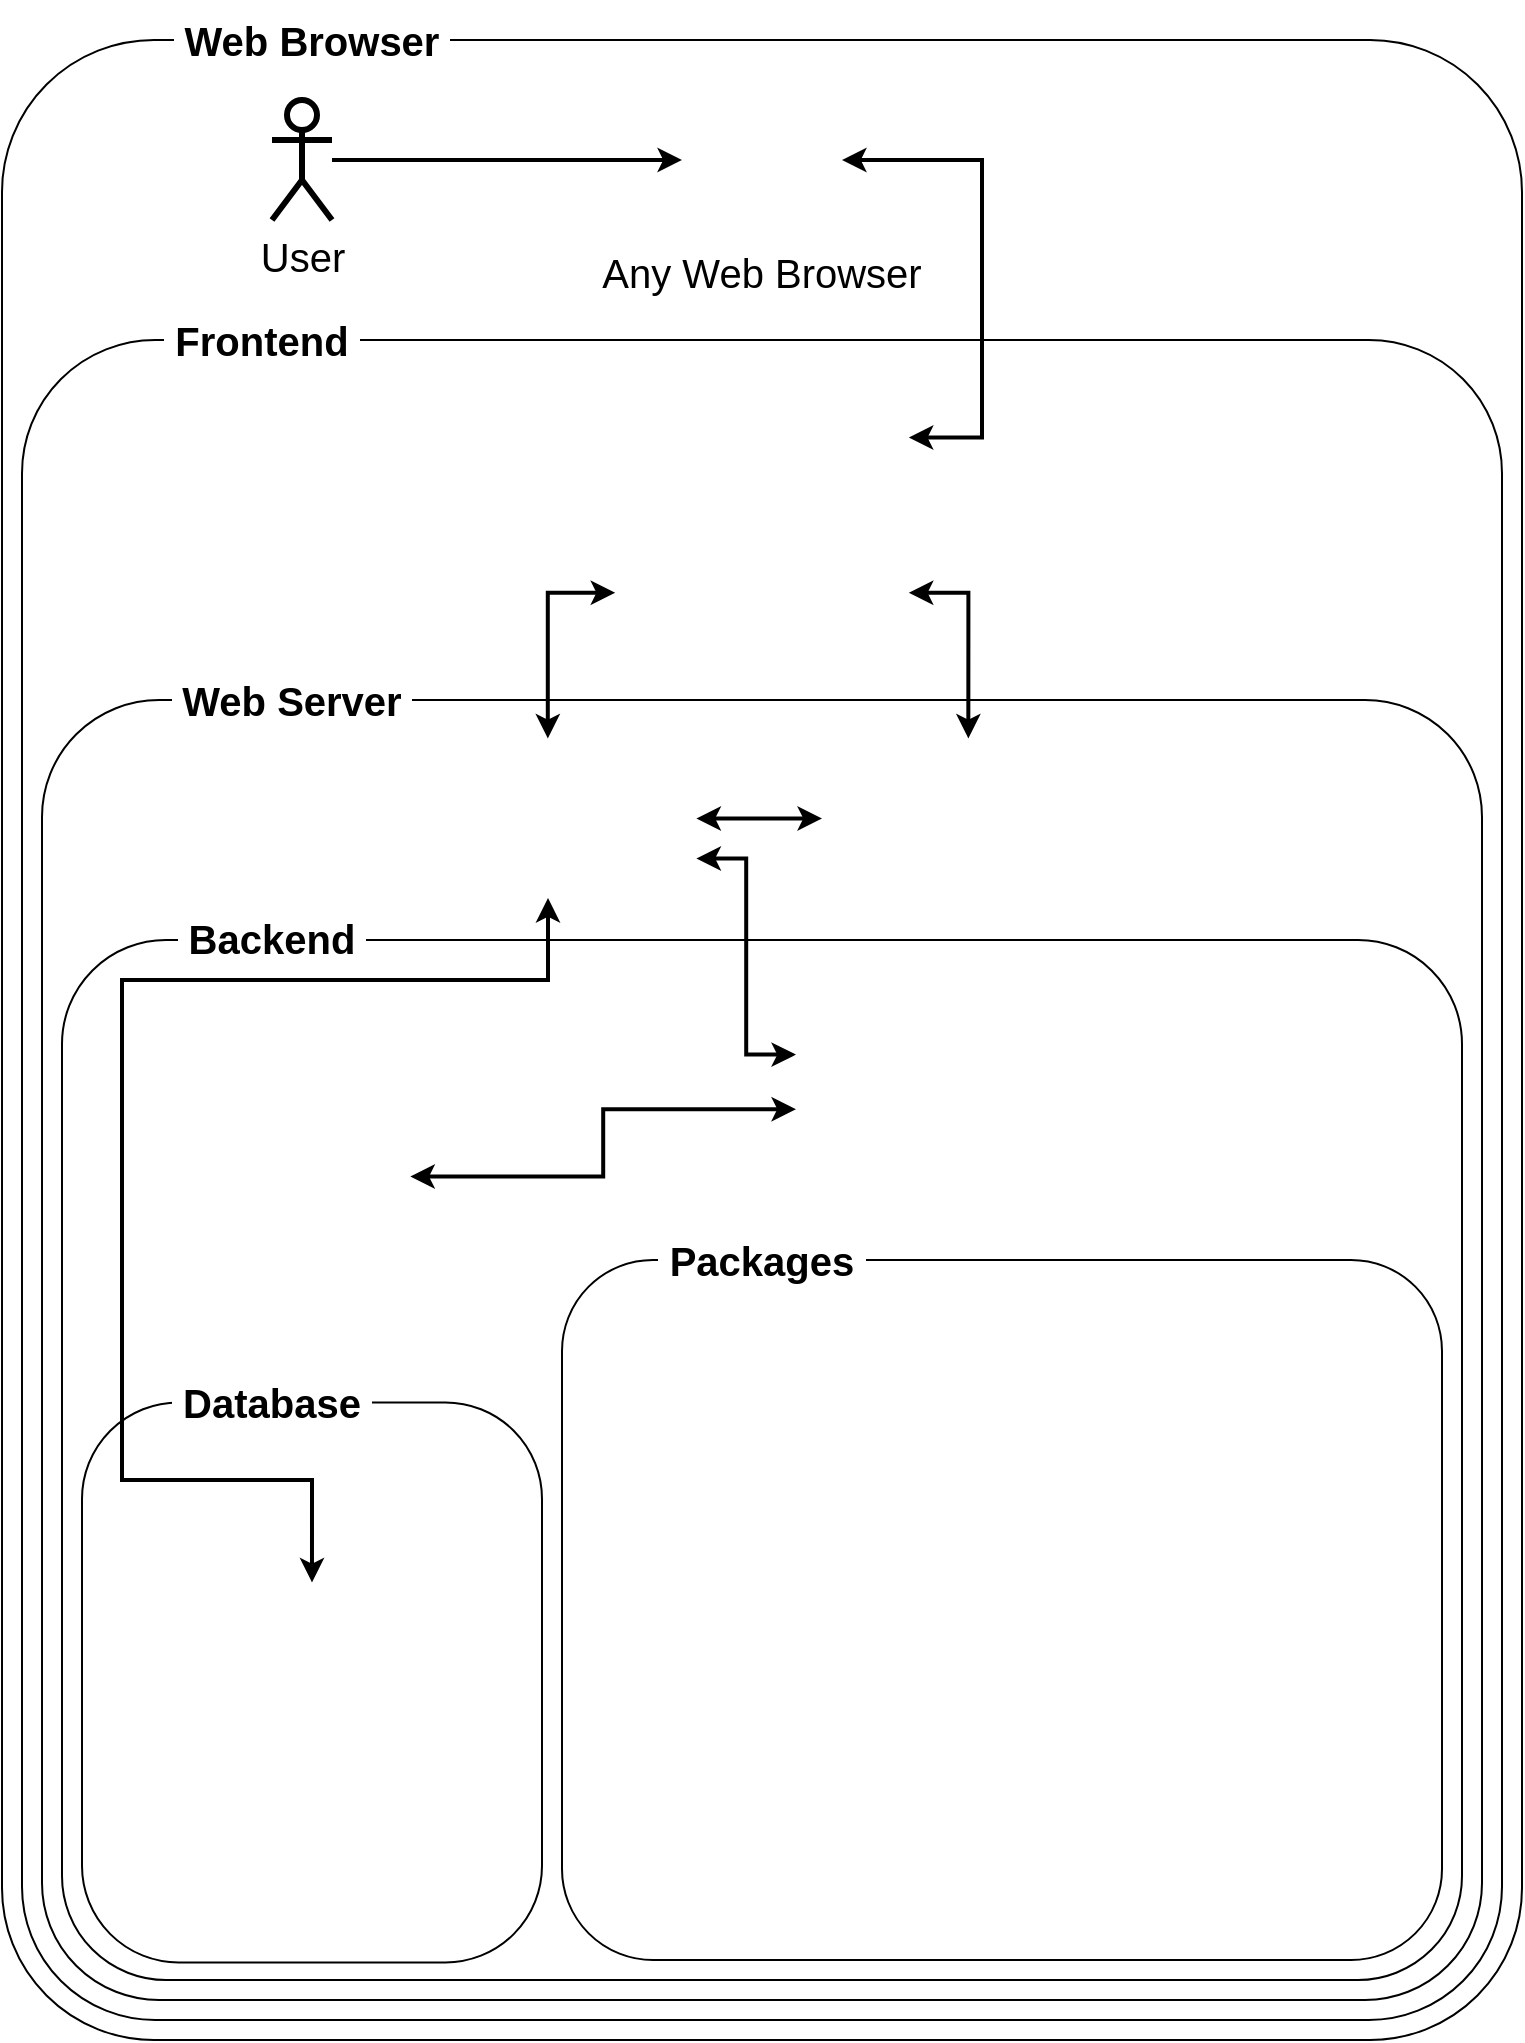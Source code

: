 <mxfile version="22.1.16" type="github">
  <diagram name="Page-1" id="yk-xujxsoNgpZ01sj5fv">
    <mxGraphModel dx="1727" dy="905" grid="1" gridSize="10" guides="1" tooltips="1" connect="1" arrows="1" fold="1" page="1" pageScale="1" pageWidth="850" pageHeight="1100" math="0" shadow="0">
      <root>
        <mxCell id="0" />
        <mxCell id="1" parent="0" />
        <mxCell id="0C2ZFTBZk_aK-hhguFzC-1" value="" style="rounded=1;whiteSpace=wrap;html=1;arcSize=10;verticalAlign=bottom;labelPosition=center;verticalLabelPosition=top;align=center;" parent="1" vertex="1">
          <mxGeometry x="40" y="40" width="760" height="1000" as="geometry" />
        </mxCell>
        <mxCell id="0C2ZFTBZk_aK-hhguFzC-2" value="" style="rounded=1;whiteSpace=wrap;html=1;arcSize=9;" parent="1" vertex="1">
          <mxGeometry x="50" y="190" width="740" height="840" as="geometry" />
        </mxCell>
        <mxCell id="0C2ZFTBZk_aK-hhguFzC-7" style="edgeStyle=orthogonalEdgeStyle;rounded=0;orthogonalLoop=1;jettySize=auto;html=1;exitX=0;exitY=0.5;exitDx=0;exitDy=0;strokeWidth=2;startArrow=classic;startFill=1;endArrow=none;endFill=0;" parent="1" source="0C2ZFTBZk_aK-hhguFzC-4" target="0C2ZFTBZk_aK-hhguFzC-5" edge="1">
          <mxGeometry relative="1" as="geometry" />
        </mxCell>
        <mxCell id="0C2ZFTBZk_aK-hhguFzC-42" style="edgeStyle=orthogonalEdgeStyle;rounded=0;orthogonalLoop=1;jettySize=auto;html=1;exitX=1;exitY=0.5;exitDx=0;exitDy=0;entryX=1;entryY=0.25;entryDx=0;entryDy=0;strokeWidth=2;startArrow=classic;startFill=1;" parent="1" source="0C2ZFTBZk_aK-hhguFzC-4" target="0C2ZFTBZk_aK-hhguFzC-8" edge="1">
          <mxGeometry relative="1" as="geometry">
            <Array as="points">
              <mxPoint x="530" y="100" />
              <mxPoint x="530" y="239" />
            </Array>
          </mxGeometry>
        </mxCell>
        <mxCell id="0C2ZFTBZk_aK-hhguFzC-4" value="Any Web Browser" style="shape=image;verticalLabelPosition=bottom;labelBackgroundColor=default;verticalAlign=top;aspect=fixed;imageAspect=0;image=https://upload.wikimedia.org/wikipedia/commons/thumb/e/e1/Google_Chrome_icon_%28February_2022%29.svg/2048px-Google_Chrome_icon_%28February_2022%29.svg.png;spacingBottom=0;fontSize=20;spacing=0;spacingTop=0;labelBorderColor=none;" parent="1" vertex="1">
          <mxGeometry x="380" y="60" width="80" height="80" as="geometry" />
        </mxCell>
        <mxCell id="0C2ZFTBZk_aK-hhguFzC-5" value="User" style="shape=umlActor;verticalLabelPosition=bottom;verticalAlign=top;html=1;outlineConnect=0;fontSize=20;strokeWidth=3;" parent="1" vertex="1">
          <mxGeometry x="175" y="70" width="30" height="60" as="geometry" />
        </mxCell>
        <mxCell id="0C2ZFTBZk_aK-hhguFzC-8" value="" style="shape=image;verticalLabelPosition=bottom;labelBackgroundColor=default;verticalAlign=top;aspect=fixed;imageAspect=0;image=https://bilginc.com/editorFiles/3147aa77.png;clipPath=inset(0% 18.33% 0.76% 20%);" parent="1" vertex="1">
          <mxGeometry x="346.6" y="200" width="146.808" height="155.14" as="geometry" />
        </mxCell>
        <mxCell id="0C2ZFTBZk_aK-hhguFzC-9" value="&amp;nbsp;Web Browser&amp;nbsp;" style="text;html=1;strokeColor=none;fillColor=none;align=center;verticalAlign=middle;whiteSpace=wrap;rounded=0;fontSize=20;labelBackgroundColor=default;labelBorderColor=none;fontStyle=1" parent="1" vertex="1">
          <mxGeometry x="120" y="20" width="150" height="40" as="geometry" />
        </mxCell>
        <mxCell id="0C2ZFTBZk_aK-hhguFzC-10" value="&amp;nbsp;Frontend&amp;nbsp;" style="text;html=1;strokeColor=none;fillColor=none;align=center;verticalAlign=middle;whiteSpace=wrap;rounded=0;fontSize=20;labelBackgroundColor=default;labelBorderColor=none;fontStyle=1" parent="1" vertex="1">
          <mxGeometry x="120" y="170" width="100" height="40" as="geometry" />
        </mxCell>
        <mxCell id="0C2ZFTBZk_aK-hhguFzC-33" value="" style="group" parent="1" vertex="1" connectable="0">
          <mxGeometry x="60" y="350" width="720" height="670" as="geometry" />
        </mxCell>
        <mxCell id="0C2ZFTBZk_aK-hhguFzC-3" value="" style="rounded=1;whiteSpace=wrap;html=1;arcSize=9;" parent="0C2ZFTBZk_aK-hhguFzC-33" vertex="1">
          <mxGeometry y="20" width="720" height="650" as="geometry" />
        </mxCell>
        <mxCell id="0C2ZFTBZk_aK-hhguFzC-11" value="&lt;b&gt;&amp;nbsp;Web Server&amp;nbsp;&lt;/b&gt;" style="text;html=1;strokeColor=none;fillColor=none;align=center;verticalAlign=middle;whiteSpace=wrap;rounded=0;fontSize=20;labelBackgroundColor=default;labelBorderColor=none;" parent="0C2ZFTBZk_aK-hhguFzC-33" vertex="1">
          <mxGeometry x="60" width="130" height="40" as="geometry" />
        </mxCell>
        <mxCell id="efEx5kXFsCqoQfR0EAEi-3" style="edgeStyle=orthogonalEdgeStyle;rounded=0;orthogonalLoop=1;jettySize=auto;html=1;exitX=0;exitY=0.5;exitDx=0;exitDy=0;entryX=1;entryY=0.5;entryDx=0;entryDy=0;strokeWidth=2;startArrow=classic;startFill=1;" edge="1" parent="0C2ZFTBZk_aK-hhguFzC-33" source="0C2ZFTBZk_aK-hhguFzC-14" target="0C2ZFTBZk_aK-hhguFzC-22">
          <mxGeometry relative="1" as="geometry" />
        </mxCell>
        <mxCell id="0C2ZFTBZk_aK-hhguFzC-14" value="" style="shape=image;verticalLabelPosition=bottom;labelBackgroundColor=default;verticalAlign=top;aspect=fixed;imageAspect=0;image=https://miro.medium.com/v2/resize:fit:1400/1*hYfdBkfKgvtMoDcqk_LjWA.png;" parent="0C2ZFTBZk_aK-hhguFzC-33" vertex="1">
          <mxGeometry x="390" y="39.22" width="292.68" height="80" as="geometry" />
        </mxCell>
        <mxCell id="0C2ZFTBZk_aK-hhguFzC-22" value="" style="shape=image;verticalLabelPosition=bottom;labelBackgroundColor=default;verticalAlign=top;aspect=fixed;imageAspect=0;image=https://upload.wikimedia.org/wikipedia/commons/thumb/7/7e/Node.js_logo_2015.svg/2560px-Node.js_logo_2015.svg.png;" parent="0C2ZFTBZk_aK-hhguFzC-33" vertex="1">
          <mxGeometry x="30" y="39.22" width="297.21" height="80" as="geometry" />
        </mxCell>
        <mxCell id="0C2ZFTBZk_aK-hhguFzC-35" style="edgeStyle=orthogonalEdgeStyle;rounded=0;orthogonalLoop=1;jettySize=auto;html=1;exitX=0;exitY=0.75;exitDx=0;exitDy=0;entryX=0.75;entryY=0;entryDx=0;entryDy=0;startArrow=classic;startFill=1;strokeWidth=2;" parent="1" source="0C2ZFTBZk_aK-hhguFzC-8" target="0C2ZFTBZk_aK-hhguFzC-22" edge="1">
          <mxGeometry relative="1" as="geometry">
            <Array as="points">
              <mxPoint x="313" y="316" />
            </Array>
          </mxGeometry>
        </mxCell>
        <mxCell id="0C2ZFTBZk_aK-hhguFzC-32" value="" style="group" parent="1" vertex="1" connectable="0">
          <mxGeometry x="70" y="469.22" width="700" height="540.78" as="geometry" />
        </mxCell>
        <mxCell id="0C2ZFTBZk_aK-hhguFzC-12" value="" style="rounded=1;whiteSpace=wrap;html=1;arcSize=10;" parent="0C2ZFTBZk_aK-hhguFzC-32" vertex="1">
          <mxGeometry y="20.78" width="700" height="520" as="geometry" />
        </mxCell>
        <mxCell id="0C2ZFTBZk_aK-hhguFzC-15" value="" style="shape=image;verticalLabelPosition=bottom;labelBackgroundColor=default;verticalAlign=top;aspect=fixed;imageAspect=0;image=https://trufflesuite.com/img/ganache-logo-dark.svg;" parent="0C2ZFTBZk_aK-hhguFzC-32" vertex="1">
          <mxGeometry x="60" y="50.78" width="114.16" height="176.54" as="geometry" />
        </mxCell>
        <mxCell id="0C2ZFTBZk_aK-hhguFzC-17" value="" style="shape=image;verticalLabelPosition=bottom;labelBackgroundColor=default;verticalAlign=top;aspect=fixed;imageAspect=0;image=https://miro.medium.com/v2/resize:fit:800/0*01aujYOEhSeWmzHd.png;clipPath=inset(1.46% 11% 1.46% 9%);" parent="0C2ZFTBZk_aK-hhguFzC-32" vertex="1">
          <mxGeometry x="367" y="50.78" width="262.13" height="109.22" as="geometry" />
        </mxCell>
        <mxCell id="0C2ZFTBZk_aK-hhguFzC-20" value="&amp;nbsp;Backend&amp;nbsp;" style="text;html=1;strokeColor=none;fillColor=none;align=center;verticalAlign=middle;whiteSpace=wrap;rounded=0;fontSize=20;labelBackgroundColor=default;labelBorderColor=none;fontStyle=1" parent="0C2ZFTBZk_aK-hhguFzC-32" vertex="1">
          <mxGeometry x="50" width="110" height="40" as="geometry" />
        </mxCell>
        <mxCell id="efEx5kXFsCqoQfR0EAEi-4" style="edgeStyle=orthogonalEdgeStyle;rounded=0;orthogonalLoop=1;jettySize=auto;html=1;exitX=0;exitY=0.5;exitDx=0;exitDy=0;entryX=1;entryY=0.5;entryDx=0;entryDy=0;startArrow=classic;startFill=1;strokeWidth=2;" edge="1" parent="0C2ZFTBZk_aK-hhguFzC-32" source="0C2ZFTBZk_aK-hhguFzC-17" target="0C2ZFTBZk_aK-hhguFzC-15">
          <mxGeometry relative="1" as="geometry" />
        </mxCell>
        <mxCell id="0C2ZFTBZk_aK-hhguFzC-28" value="" style="group" parent="1" vertex="1" connectable="0">
          <mxGeometry x="320" y="630" width="440" height="370" as="geometry" />
        </mxCell>
        <mxCell id="0C2ZFTBZk_aK-hhguFzC-19" value="" style="rounded=1;whiteSpace=wrap;html=1;arcSize=13;" parent="0C2ZFTBZk_aK-hhguFzC-28" vertex="1">
          <mxGeometry y="20" width="440" height="350" as="geometry" />
        </mxCell>
        <mxCell id="0C2ZFTBZk_aK-hhguFzC-23" value="&amp;nbsp;Packages&amp;nbsp;" style="text;html=1;strokeColor=none;fillColor=none;align=center;verticalAlign=middle;whiteSpace=wrap;rounded=0;fontSize=20;labelBackgroundColor=default;labelBorderColor=none;fontStyle=1" parent="0C2ZFTBZk_aK-hhguFzC-28" vertex="1">
          <mxGeometry x="45.01" width="110" height="40" as="geometry" />
        </mxCell>
        <mxCell id="0C2ZFTBZk_aK-hhguFzC-24" value="" style="shape=image;verticalLabelPosition=bottom;labelBackgroundColor=default;verticalAlign=top;aspect=fixed;imageAspect=0;image=https://upload.wikimedia.org/wikipedia/commons/thumb/d/d1/Axios_%28computer_library%29_logo.svg/1280px-Axios_%28computer_library%29_logo.svg.png;" parent="0C2ZFTBZk_aK-hhguFzC-28" vertex="1">
          <mxGeometry x="190" y="47.73" width="220" height="32.27" as="geometry" />
        </mxCell>
        <mxCell id="0C2ZFTBZk_aK-hhguFzC-25" value="" style="shape=image;verticalLabelPosition=bottom;labelBackgroundColor=default;verticalAlign=top;aspect=fixed;imageAspect=0;image=https://trufflesuite.com/img/truffle-logo-dark.svg;" parent="0C2ZFTBZk_aK-hhguFzC-28" vertex="1">
          <mxGeometry x="23.91" y="50" width="133.47" height="140" as="geometry" />
        </mxCell>
        <mxCell id="0C2ZFTBZk_aK-hhguFzC-27" value="" style="shape=image;verticalLabelPosition=bottom;labelBackgroundColor=default;verticalAlign=top;aspect=fixed;imageAspect=0;image=https://www.questglt.com/assets/images/client-logo/new-logo/WEB-3.png;" parent="0C2ZFTBZk_aK-hhguFzC-28" vertex="1">
          <mxGeometry x="177.13" y="110" width="245.73" height="120" as="geometry" />
        </mxCell>
        <mxCell id="0C2ZFTBZk_aK-hhguFzC-34" value="" style="shape=image;verticalLabelPosition=bottom;labelBackgroundColor=default;verticalAlign=top;aspect=fixed;imageAspect=0;image=https://pngimg.com/d/mysql_PNG9.png;" parent="0C2ZFTBZk_aK-hhguFzC-28" vertex="1">
          <mxGeometry x="27.38" y="220" width="130" height="130" as="geometry" />
        </mxCell>
        <mxCell id="0C2ZFTBZk_aK-hhguFzC-26" value="" style="shape=image;verticalLabelPosition=bottom;labelBackgroundColor=default;verticalAlign=top;aspect=fixed;imageAspect=0;image=https://www.vectorlogo.zone/logos/sequelizejs/sequelizejs-ar21.svg;" parent="0C2ZFTBZk_aK-hhguFzC-28" vertex="1">
          <mxGeometry x="190" y="230" width="220" height="110" as="geometry" />
        </mxCell>
        <mxCell id="0C2ZFTBZk_aK-hhguFzC-31" value="" style="group" parent="1" vertex="1" connectable="0">
          <mxGeometry x="80" y="701.22" width="230" height="300" as="geometry" />
        </mxCell>
        <mxCell id="0C2ZFTBZk_aK-hhguFzC-16" value="" style="rounded=1;whiteSpace=wrap;html=1;arcSize=21;" parent="0C2ZFTBZk_aK-hhguFzC-31" vertex="1">
          <mxGeometry y="20" width="230" height="280" as="geometry" />
        </mxCell>
        <mxCell id="0C2ZFTBZk_aK-hhguFzC-21" value="&amp;nbsp;Database&amp;nbsp;" style="text;html=1;strokeColor=none;fillColor=none;align=center;verticalAlign=middle;whiteSpace=wrap;rounded=0;fontSize=20;labelBackgroundColor=default;labelBorderColor=none;fontStyle=1" parent="0C2ZFTBZk_aK-hhguFzC-31" vertex="1">
          <mxGeometry x="40" width="110" height="40" as="geometry" />
        </mxCell>
        <mxCell id="0C2ZFTBZk_aK-hhguFzC-18" value="" style="shape=image;verticalLabelPosition=bottom;labelBackgroundColor=default;verticalAlign=top;aspect=fixed;imageAspect=0;image=https://d1.awsstatic.com/asset-repository/products/amazon-rds/1024px-MySQL.ff87215b43fd7292af172e2a5d9b844217262571.png;" parent="0C2ZFTBZk_aK-hhguFzC-31" vertex="1">
          <mxGeometry x="18.39" y="110" width="193.21" height="100" as="geometry" />
        </mxCell>
        <mxCell id="0C2ZFTBZk_aK-hhguFzC-36" style="edgeStyle=orthogonalEdgeStyle;rounded=0;orthogonalLoop=1;jettySize=auto;html=1;exitX=0.25;exitY=0;exitDx=0;exitDy=0;entryX=1;entryY=0.75;entryDx=0;entryDy=0;startArrow=classic;startFill=1;strokeWidth=2;" parent="1" source="0C2ZFTBZk_aK-hhguFzC-14" target="0C2ZFTBZk_aK-hhguFzC-8" edge="1">
          <mxGeometry relative="1" as="geometry">
            <Array as="points">
              <mxPoint x="523" y="316" />
            </Array>
          </mxGeometry>
        </mxCell>
        <mxCell id="efEx5kXFsCqoQfR0EAEi-5" style="edgeStyle=orthogonalEdgeStyle;rounded=0;orthogonalLoop=1;jettySize=auto;html=1;exitX=1;exitY=0.75;exitDx=0;exitDy=0;entryX=0;entryY=0.25;entryDx=0;entryDy=0;startArrow=classic;startFill=1;strokeWidth=2;" edge="1" parent="1" source="0C2ZFTBZk_aK-hhguFzC-22" target="0C2ZFTBZk_aK-hhguFzC-17">
          <mxGeometry relative="1" as="geometry" />
        </mxCell>
        <mxCell id="efEx5kXFsCqoQfR0EAEi-7" style="edgeStyle=orthogonalEdgeStyle;rounded=0;orthogonalLoop=1;jettySize=auto;html=1;entryX=0.5;entryY=0;entryDx=0;entryDy=0;startArrow=classic;startFill=1;strokeWidth=2;" edge="1" parent="1" target="0C2ZFTBZk_aK-hhguFzC-18">
          <mxGeometry relative="1" as="geometry">
            <mxPoint x="313" y="469" as="sourcePoint" />
            <Array as="points">
              <mxPoint x="313" y="510" />
              <mxPoint x="100" y="510" />
              <mxPoint x="100" y="760" />
              <mxPoint x="195" y="760" />
            </Array>
          </mxGeometry>
        </mxCell>
      </root>
    </mxGraphModel>
  </diagram>
</mxfile>
